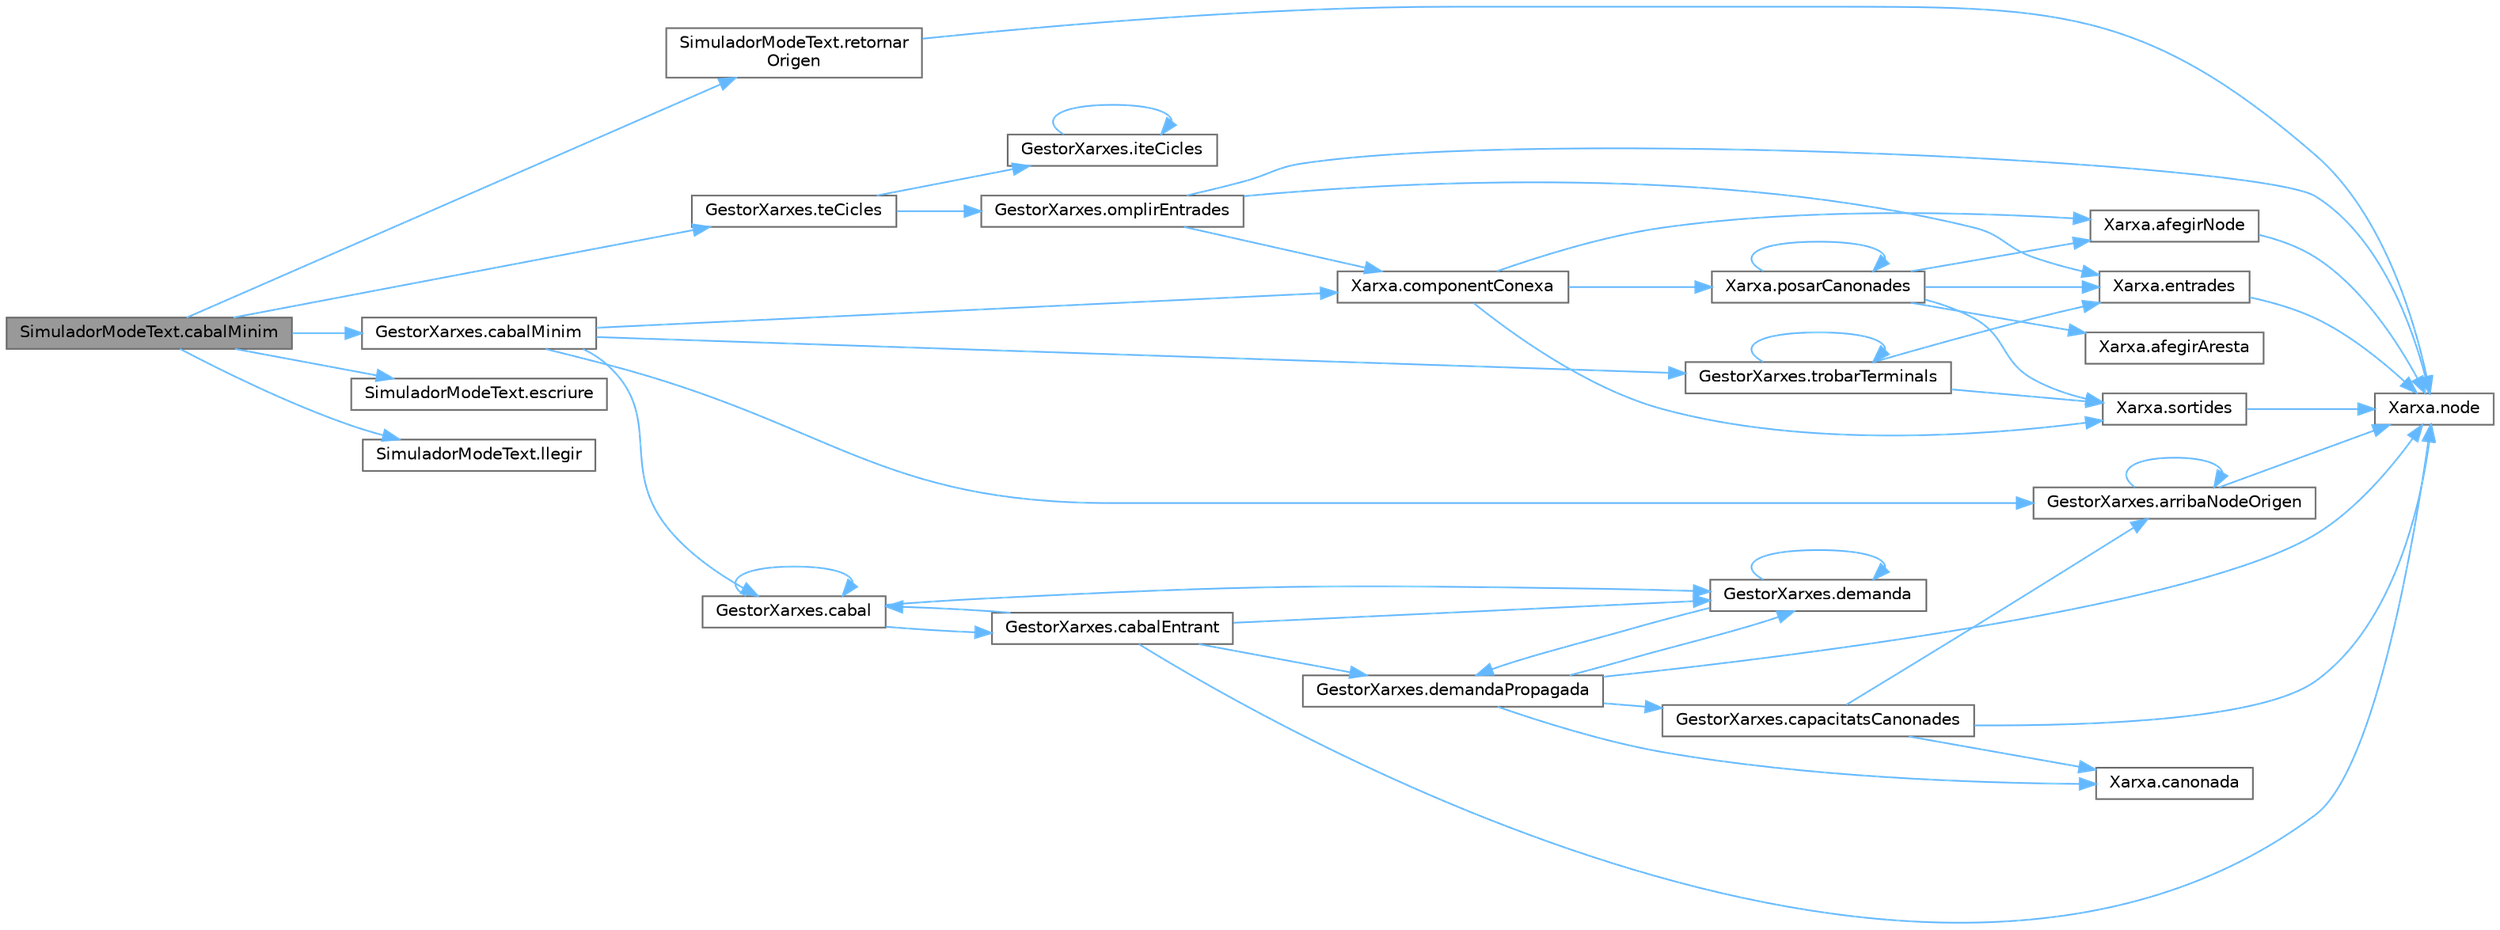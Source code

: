 digraph "SimuladorModeText.cabalMinim"
{
 // LATEX_PDF_SIZE
  bgcolor="transparent";
  edge [fontname=Helvetica,fontsize=10,labelfontname=Helvetica,labelfontsize=10];
  node [fontname=Helvetica,fontsize=10,shape=box,height=0.2,width=0.4];
  rankdir="LR";
  Node1 [id="Node000001",label="SimuladorModeText.cabalMinim",height=0.2,width=0.4,color="gray40", fillcolor="grey60", style="filled", fontcolor="black",tooltip="Cabal mínim necessari."];
  Node1 -> Node2 [id="edge1_Node000001_Node000002",color="steelblue1",style="solid",tooltip=" "];
  Node2 [id="Node000002",label="GestorXarxes.cabalMinim",height=0.2,width=0.4,color="grey40", fillcolor="white", style="filled",URL="$class_gestor_xarxes.html#ad6c1adeced5adf43b6ac8be94abf68a0",tooltip="Cabal mínim donat un percentatge."];
  Node2 -> Node3 [id="edge2_Node000002_Node000003",color="steelblue1",style="solid",tooltip=" "];
  Node3 [id="Node000003",label="GestorXarxes.arribaNodeOrigen",height=0.2,width=0.4,color="grey40", fillcolor="white", style="filled",URL="$class_gestor_xarxes.html#a9ec4020e87644132d32e2c0e753257dd",tooltip="Verifica si un node pot arribar a un node Origen."];
  Node3 -> Node3 [id="edge3_Node000003_Node000003",color="steelblue1",style="solid",tooltip=" "];
  Node3 -> Node4 [id="edge4_Node000003_Node000004",color="steelblue1",style="solid",tooltip=" "];
  Node4 [id="Node000004",label="Xarxa.node",height=0.2,width=0.4,color="grey40", fillcolor="white", style="filled",URL="$class_xarxa.html#ad54474fd5d22a71c1ad13e6c5d16fb10",tooltip="Retorna el node amb identificador id."];
  Node2 -> Node5 [id="edge5_Node000002_Node000005",color="steelblue1",style="solid",tooltip=" "];
  Node5 [id="Node000005",label="GestorXarxes.cabal",height=0.2,width=0.4,color="grey40", fillcolor="white", style="filled",URL="$class_gestor_xarxes.html#a9031778fbddcb72d167dea81a0a977c6",tooltip="Cabal teòric d'un node."];
  Node5 -> Node5 [id="edge6_Node000005_Node000005",color="steelblue1",style="solid",tooltip=" "];
  Node5 -> Node6 [id="edge7_Node000005_Node000006",color="steelblue1",style="solid",tooltip=" "];
  Node6 [id="Node000006",label="GestorXarxes.cabalEntrant",height=0.2,width=0.4,color="grey40", fillcolor="white", style="filled",URL="$class_gestor_xarxes.html#aeac5b969c6b5a34ebcf0701a90a65e95",tooltip="Cabal teòric d'una canonada."];
  Node6 -> Node5 [id="edge8_Node000006_Node000005",color="steelblue1",style="solid",tooltip=" "];
  Node6 -> Node7 [id="edge9_Node000006_Node000007",color="steelblue1",style="solid",tooltip=" "];
  Node7 [id="Node000007",label="GestorXarxes.demanda",height=0.2,width=0.4,color="grey40", fillcolor="white", style="filled",URL="$class_gestor_xarxes.html#ab9984f73e77d89ef2def94a6978268a3",tooltip="Demanda teòrica d'un node."];
  Node7 -> Node7 [id="edge10_Node000007_Node000007",color="steelblue1",style="solid",tooltip=" "];
  Node7 -> Node8 [id="edge11_Node000007_Node000008",color="steelblue1",style="solid",tooltip=" "];
  Node8 [id="Node000008",label="GestorXarxes.demandaPropagada",height=0.2,width=0.4,color="grey40", fillcolor="white", style="filled",URL="$class_gestor_xarxes.html#a141310563b797be729ed808031d21ca6",tooltip="Demanda propagada d'una canonada."];
  Node8 -> Node9 [id="edge12_Node000008_Node000009",color="steelblue1",style="solid",tooltip=" "];
  Node9 [id="Node000009",label="Xarxa.canonada",height=0.2,width=0.4,color="grey40", fillcolor="white", style="filled",URL="$class_xarxa.html#a5b42c1a8bef948387ab549a7c7a0c6bd",tooltip="Retorna la Canonada amb identificador id."];
  Node8 -> Node10 [id="edge13_Node000008_Node000010",color="steelblue1",style="solid",tooltip=" "];
  Node10 [id="Node000010",label="GestorXarxes.capacitatsCanonades",height=0.2,width=0.4,color="grey40", fillcolor="white", style="filled",URL="$class_gestor_xarxes.html#aaf523c4af1260742655f8ef5e9f9c8b1",tooltip="Suma de les capacitats d'un conjunt de canonades."];
  Node10 -> Node3 [id="edge14_Node000010_Node000003",color="steelblue1",style="solid",tooltip=" "];
  Node10 -> Node9 [id="edge15_Node000010_Node000009",color="steelblue1",style="solid",tooltip=" "];
  Node10 -> Node4 [id="edge16_Node000010_Node000004",color="steelblue1",style="solid",tooltip=" "];
  Node8 -> Node7 [id="edge17_Node000008_Node000007",color="steelblue1",style="solid",tooltip=" "];
  Node8 -> Node4 [id="edge18_Node000008_Node000004",color="steelblue1",style="solid",tooltip=" "];
  Node6 -> Node8 [id="edge19_Node000006_Node000008",color="steelblue1",style="solid",tooltip=" "];
  Node6 -> Node4 [id="edge20_Node000006_Node000004",color="steelblue1",style="solid",tooltip=" "];
  Node5 -> Node7 [id="edge21_Node000005_Node000007",color="steelblue1",style="solid",tooltip=" "];
  Node2 -> Node11 [id="edge22_Node000002_Node000011",color="steelblue1",style="solid",tooltip=" "];
  Node11 [id="Node000011",label="Xarxa.componentConexa",height=0.2,width=0.4,color="grey40", fillcolor="white", style="filled",URL="$class_xarxa.html#a2ef5703280a313491ba92e1ded234c79",tooltip="Component connexa de la xarxa."];
  Node11 -> Node12 [id="edge23_Node000011_Node000012",color="steelblue1",style="solid",tooltip=" "];
  Node12 [id="Node000012",label="Xarxa.afegirNode",height=0.2,width=0.4,color="grey40", fillcolor="white", style="filled",URL="$class_xarxa.html#aa6eac93090292f4b346dfad8ad7c6c03",tooltip="Afegeix node al sub-graph."];
  Node12 -> Node4 [id="edge24_Node000012_Node000004",color="steelblue1",style="solid",tooltip=" "];
  Node11 -> Node13 [id="edge25_Node000011_Node000013",color="steelblue1",style="solid",tooltip=" "];
  Node13 [id="Node000013",label="Xarxa.posarCanonades",height=0.2,width=0.4,color="grey40", fillcolor="white", style="filled",URL="$class_xarxa.html#acaa2dba859397b002c1445f32605f24f",tooltip="Metode recursiu que va recorrent el graph i crear un sub-graph."];
  Node13 -> Node14 [id="edge26_Node000013_Node000014",color="steelblue1",style="solid",tooltip=" "];
  Node14 [id="Node000014",label="Xarxa.afegirAresta",height=0.2,width=0.4,color="grey40", fillcolor="white", style="filled",URL="$class_xarxa.html#ad299ff8fd5bbfe64182b224008f0858e",tooltip="Afegeix canonada al sub-graph."];
  Node13 -> Node12 [id="edge27_Node000013_Node000012",color="steelblue1",style="solid",tooltip=" "];
  Node13 -> Node15 [id="edge28_Node000013_Node000015",color="steelblue1",style="solid",tooltip=" "];
  Node15 [id="Node000015",label="Xarxa.entrades",height=0.2,width=0.4,color="grey40", fillcolor="white", style="filled",URL="$class_xarxa.html#a7373a831729d8cf2bfb8ccd67838efd1",tooltip="Entrades d'un node."];
  Node15 -> Node4 [id="edge29_Node000015_Node000004",color="steelblue1",style="solid",tooltip=" "];
  Node13 -> Node13 [id="edge30_Node000013_Node000013",color="steelblue1",style="solid",tooltip=" "];
  Node13 -> Node16 [id="edge31_Node000013_Node000016",color="steelblue1",style="solid",tooltip=" "];
  Node16 [id="Node000016",label="Xarxa.sortides",height=0.2,width=0.4,color="grey40", fillcolor="white", style="filled",URL="$class_xarxa.html#a4cd02c94912b30cafe3f8fef8a584eae",tooltip="Sortides d'un node."];
  Node16 -> Node4 [id="edge32_Node000016_Node000004",color="steelblue1",style="solid",tooltip=" "];
  Node11 -> Node16 [id="edge33_Node000011_Node000016",color="steelblue1",style="solid",tooltip=" "];
  Node2 -> Node17 [id="edge34_Node000002_Node000017",color="steelblue1",style="solid",tooltip=" "];
  Node17 [id="Node000017",label="GestorXarxes.trobarTerminals",height=0.2,width=0.4,color="grey40", fillcolor="white", style="filled",URL="$class_gestor_xarxes.html#a63e5d8deda5dfe34278294c4637417ee",tooltip="Troba els terminals d'una component connexa de la xarxa."];
  Node17 -> Node15 [id="edge35_Node000017_Node000015",color="steelblue1",style="solid",tooltip=" "];
  Node17 -> Node16 [id="edge36_Node000017_Node000016",color="steelblue1",style="solid",tooltip=" "];
  Node17 -> Node17 [id="edge37_Node000017_Node000017",color="steelblue1",style="solid",tooltip=" "];
  Node1 -> Node18 [id="edge38_Node000001_Node000018",color="steelblue1",style="solid",tooltip=" "];
  Node18 [id="Node000018",label="SimuladorModeText.escriure",height=0.2,width=0.4,color="grey40", fillcolor="white", style="filled",URL="$class_simulador_mode_text.html#ae5f15fc19976496a81e70357f2e622da",tooltip="Escriu un missatge al Writer especificat."];
  Node1 -> Node19 [id="edge39_Node000001_Node000019",color="steelblue1",style="solid",tooltip=" "];
  Node19 [id="Node000019",label="SimuladorModeText.llegir",height=0.2,width=0.4,color="grey40", fillcolor="white", style="filled",URL="$class_simulador_mode_text.html#a522b599d1c60cdbcc9b4869c2feba8a6",tooltip="Llegeix una línia del BufferedReader."];
  Node1 -> Node20 [id="edge40_Node000001_Node000020",color="steelblue1",style="solid",tooltip=" "];
  Node20 [id="Node000020",label="SimuladorModeText.retornar\lOrigen",height=0.2,width=0.4,color="grey40", fillcolor="white", style="filled",URL="$class_simulador_mode_text.html#a516621320dadf2479422f29f7cfcdc3b",tooltip="Retorna un Origen basat en el seu identificador."];
  Node20 -> Node4 [id="edge41_Node000020_Node000004",color="steelblue1",style="solid",tooltip=" "];
  Node1 -> Node21 [id="edge42_Node000001_Node000021",color="steelblue1",style="solid",tooltip=" "];
  Node21 [id="Node000021",label="GestorXarxes.teCicles",height=0.2,width=0.4,color="grey40", fillcolor="white", style="filled",URL="$class_gestor_xarxes.html#a51fa1439ecaabee3627f77eed9122ad3",tooltip="Diu si la component connexa de la xarxa x que conté nodeOrigen té cicles."];
  Node21 -> Node22 [id="edge43_Node000021_Node000022",color="steelblue1",style="solid",tooltip=" "];
  Node22 [id="Node000022",label="GestorXarxes.iteCicles",height=0.2,width=0.4,color="grey40", fillcolor="white", style="filled",URL="$class_gestor_xarxes.html#a9e3cd4d5b90e29b504ce195f9d43042c",tooltip="Part recursiva de la funció teCicles,."];
  Node22 -> Node22 [id="edge44_Node000022_Node000022",color="steelblue1",style="solid",tooltip=" "];
  Node21 -> Node23 [id="edge45_Node000021_Node000023",color="steelblue1",style="solid",tooltip=" "];
  Node23 [id="Node000023",label="GestorXarxes.omplirEntrades",height=0.2,width=0.4,color="grey40", fillcolor="white", style="filled",URL="$class_gestor_xarxes.html#a3fb93b470ce6658a15095c7d905dec60",tooltip="Emparella cada node amb una llista de quins nodes entren en aquest."];
  Node23 -> Node11 [id="edge46_Node000023_Node000011",color="steelblue1",style="solid",tooltip=" "];
  Node23 -> Node15 [id="edge47_Node000023_Node000015",color="steelblue1",style="solid",tooltip=" "];
  Node23 -> Node4 [id="edge48_Node000023_Node000004",color="steelblue1",style="solid",tooltip=" "];
}
